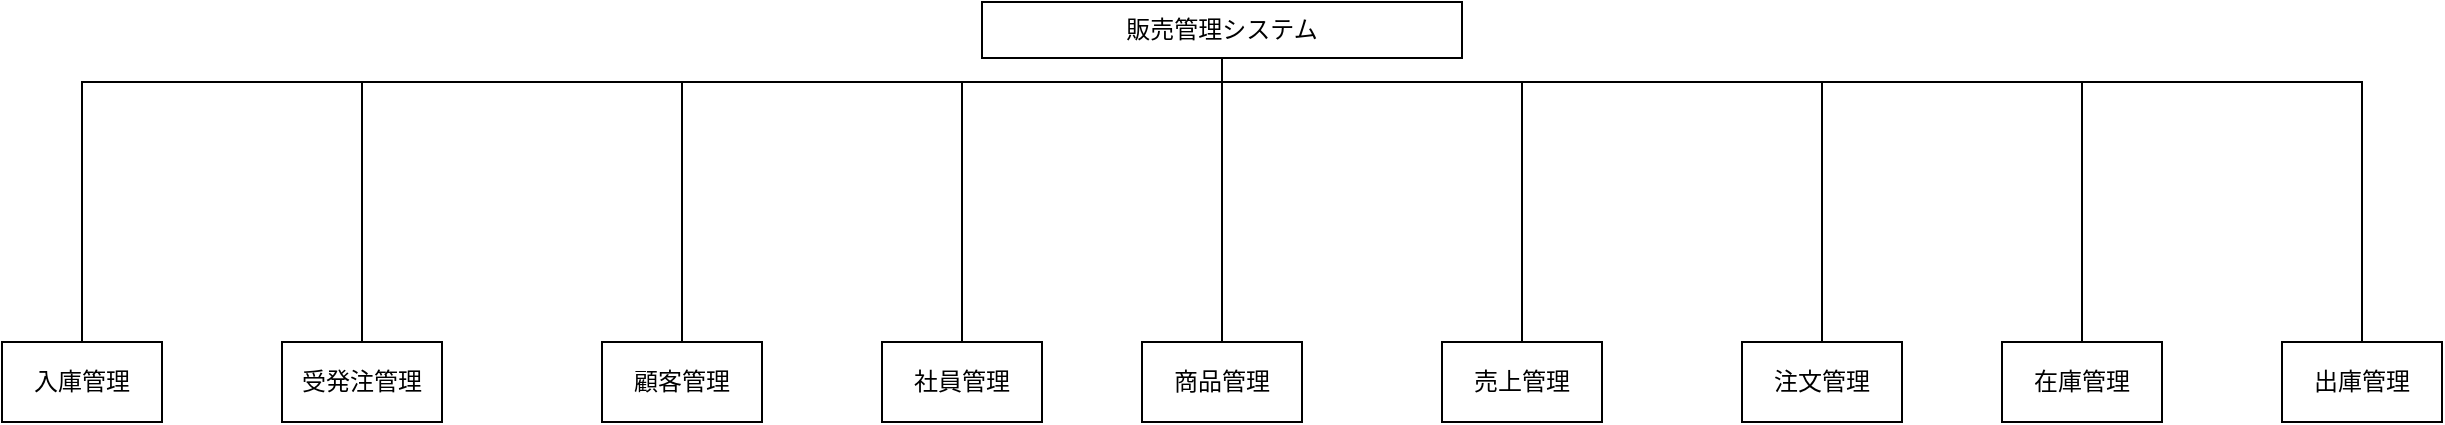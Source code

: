 <mxfile version="12.0.2" pages="1"><diagram id="Rpr5EpsdDqIRGeiXGNMf" name="Page-1"><mxGraphModel dx="2119" dy="534" grid="1" gridSize="10" guides="1" tooltips="1" connect="1" arrows="1" fold="1" page="1" pageScale="1" pageWidth="827" pageHeight="1169" math="0" shadow="0"><root><mxCell id="0"/><mxCell id="1" parent="0"/><mxCell id="Oud9wAePMmvxnU-KrhnY-12" value="商品管理" style="rounded=0;whiteSpace=wrap;html=1;" vertex="1" parent="1"><mxGeometry x="360" y="240" width="80" height="40" as="geometry"/></mxCell><mxCell id="Oud9wAePMmvxnU-KrhnY-24" value="" style="endArrow=none;html=1;exitX=0.5;exitY=0;exitDx=0;exitDy=0;" edge="1" parent="1" source="Oud9wAePMmvxnU-KrhnY-12" target="Oud9wAePMmvxnU-KrhnY-27"><mxGeometry width="50" height="50" relative="1" as="geometry"><mxPoint x="350" y="240" as="sourcePoint"/><mxPoint x="400" y="100" as="targetPoint"/></mxGeometry></mxCell><mxCell id="Oud9wAePMmvxnU-KrhnY-27" value="販売管理システム" style="rounded=0;whiteSpace=wrap;html=1;" vertex="1" parent="1"><mxGeometry x="280" y="70" width="240" height="28" as="geometry"/></mxCell><mxCell id="Oud9wAePMmvxnU-KrhnY-30" value="" style="endArrow=none;html=1;" edge="1" parent="1"><mxGeometry width="50" height="50" relative="1" as="geometry"><mxPoint x="550" y="240" as="sourcePoint"/><mxPoint x="550" y="110" as="targetPoint"/><Array as="points"/></mxGeometry></mxCell><mxCell id="Oud9wAePMmvxnU-KrhnY-31" value="社員管理" style="whiteSpace=wrap;html=1;align=center;verticalAlign=middle;container=1;recursiveResize=0;treeFolding=1;treeMoving=1;rounded=0;" vertex="1" parent="1"><mxGeometry x="230" y="240" width="80" height="40" as="geometry"/></mxCell><mxCell id="Oud9wAePMmvxnU-KrhnY-32" value="" style="edgeStyle=elbowEdgeStyle;elbow=vertical;startArrow=none;endArrow=none;rounded=0;" edge="1" target="Oud9wAePMmvxnU-KrhnY-31" parent="1"><mxGeometry relative="1" as="geometry"><mxPoint x="270" y="110" as="sourcePoint"/></mxGeometry></mxCell><mxCell id="Oud9wAePMmvxnU-KrhnY-33" value="売上管理" style="rounded=0;whiteSpace=wrap;html=1;" vertex="1" parent="1"><mxGeometry x="510" y="240" width="80" height="40" as="geometry"/></mxCell><mxCell id="Oud9wAePMmvxnU-KrhnY-34" value="在庫管理" style="whiteSpace=wrap;html=1;align=center;verticalAlign=middle;container=1;recursiveResize=0;treeFolding=1;treeMoving=1;rounded=0;" vertex="1" parent="1"><mxGeometry x="790" y="240" width="80" height="40" as="geometry"/></mxCell><mxCell id="Oud9wAePMmvxnU-KrhnY-35" value="" style="edgeStyle=elbowEdgeStyle;elbow=vertical;startArrow=none;endArrow=none;rounded=0;" edge="1" target="Oud9wAePMmvxnU-KrhnY-34" parent="1"><mxGeometry relative="1" as="geometry"><mxPoint x="670" y="110" as="sourcePoint"/><Array as="points"><mxPoint x="720" y="110"/><mxPoint x="830" y="110"/></Array></mxGeometry></mxCell><mxCell id="Oud9wAePMmvxnU-KrhnY-36" value="出庫管理" style="whiteSpace=wrap;html=1;align=center;verticalAlign=middle;container=1;recursiveResize=0;treeFolding=1;treeMoving=1;rounded=0;" vertex="1" parent="1"><mxGeometry x="930" y="240" width="80" height="40" as="geometry"/></mxCell><mxCell id="Oud9wAePMmvxnU-KrhnY-37" value="" style="edgeStyle=elbowEdgeStyle;elbow=vertical;startArrow=none;endArrow=none;rounded=0;" edge="1" target="Oud9wAePMmvxnU-KrhnY-36" parent="1"><mxGeometry relative="1" as="geometry"><mxPoint x="830" y="110" as="sourcePoint"/><Array as="points"><mxPoint x="970" y="110"/></Array></mxGeometry></mxCell><mxCell id="Oud9wAePMmvxnU-KrhnY-38" value="受発注管理" style="whiteSpace=wrap;html=1;align=center;verticalAlign=middle;container=1;recursiveResize=0;treeFolding=1;treeMoving=1;rounded=0;" vertex="1" parent="1"><mxGeometry x="-70" y="240" width="80" height="40" as="geometry"/></mxCell><mxCell id="Oud9wAePMmvxnU-KrhnY-39" value="" style="edgeStyle=elbowEdgeStyle;elbow=vertical;startArrow=none;endArrow=none;rounded=0;" edge="1" target="Oud9wAePMmvxnU-KrhnY-38" parent="1"><mxGeometry relative="1" as="geometry"><mxPoint x="140" y="110" as="sourcePoint"/><Array as="points"><mxPoint x="-30" y="110"/></Array></mxGeometry></mxCell><mxCell id="Oud9wAePMmvxnU-KrhnY-40" value="入庫管理" style="whiteSpace=wrap;html=1;align=center;verticalAlign=middle;container=1;recursiveResize=0;treeFolding=1;treeMoving=1;rounded=0;" vertex="1" parent="1"><mxGeometry x="-210" y="240" width="80" height="40" as="geometry"/></mxCell><mxCell id="Oud9wAePMmvxnU-KrhnY-41" value="" style="edgeStyle=elbowEdgeStyle;elbow=vertical;startArrow=none;endArrow=none;rounded=0;" edge="1" target="Oud9wAePMmvxnU-KrhnY-40" parent="1"><mxGeometry relative="1" as="geometry"><mxPoint x="-30" y="110" as="sourcePoint"/><Array as="points"><mxPoint x="-170" y="110"/></Array></mxGeometry></mxCell><mxCell id="Oud9wAePMmvxnU-KrhnY-42" value="顧客管理" style="whiteSpace=wrap;html=1;align=center;verticalAlign=middle;container=1;recursiveResize=0;treeFolding=1;treeMoving=1;rounded=0;" vertex="1" parent="1"><mxGeometry x="90" y="240" width="80" height="40" as="geometry"/></mxCell><mxCell id="Oud9wAePMmvxnU-KrhnY-43" value="" style="edgeStyle=elbowEdgeStyle;elbow=vertical;startArrow=none;endArrow=none;rounded=0;" edge="1" target="Oud9wAePMmvxnU-KrhnY-42" parent="1"><mxGeometry relative="1" as="geometry"><mxPoint x="130" y="110" as="sourcePoint"/></mxGeometry></mxCell><mxCell id="Oud9wAePMmvxnU-KrhnY-44" value="" style="endArrow=none;html=1;" edge="1" parent="1"><mxGeometry width="50" height="50" relative="1" as="geometry"><mxPoint x="130" y="110" as="sourcePoint"/><mxPoint x="400" y="110" as="targetPoint"/><Array as="points"/></mxGeometry></mxCell><mxCell id="Oud9wAePMmvxnU-KrhnY-45" value="" style="endArrow=none;html=1;" edge="1" parent="1"><mxGeometry width="50" height="50" relative="1" as="geometry"><mxPoint x="400" y="110" as="sourcePoint"/><mxPoint x="680" y="110" as="targetPoint"/></mxGeometry></mxCell><mxCell id="Oud9wAePMmvxnU-KrhnY-46" value="注文管理" style="whiteSpace=wrap;html=1;align=center;verticalAlign=middle;container=1;recursiveResize=0;treeFolding=1;treeMoving=1;rounded=0;" vertex="1" parent="1"><mxGeometry x="660" y="240" width="80" height="40" as="geometry"/></mxCell><mxCell id="Oud9wAePMmvxnU-KrhnY-47" value="" style="edgeStyle=elbowEdgeStyle;elbow=vertical;startArrow=none;endArrow=none;rounded=0;" edge="1" target="Oud9wAePMmvxnU-KrhnY-46" parent="1"><mxGeometry relative="1" as="geometry"><mxPoint x="700" y="110" as="sourcePoint"/></mxGeometry></mxCell></root></mxGraphModel></diagram></mxfile>